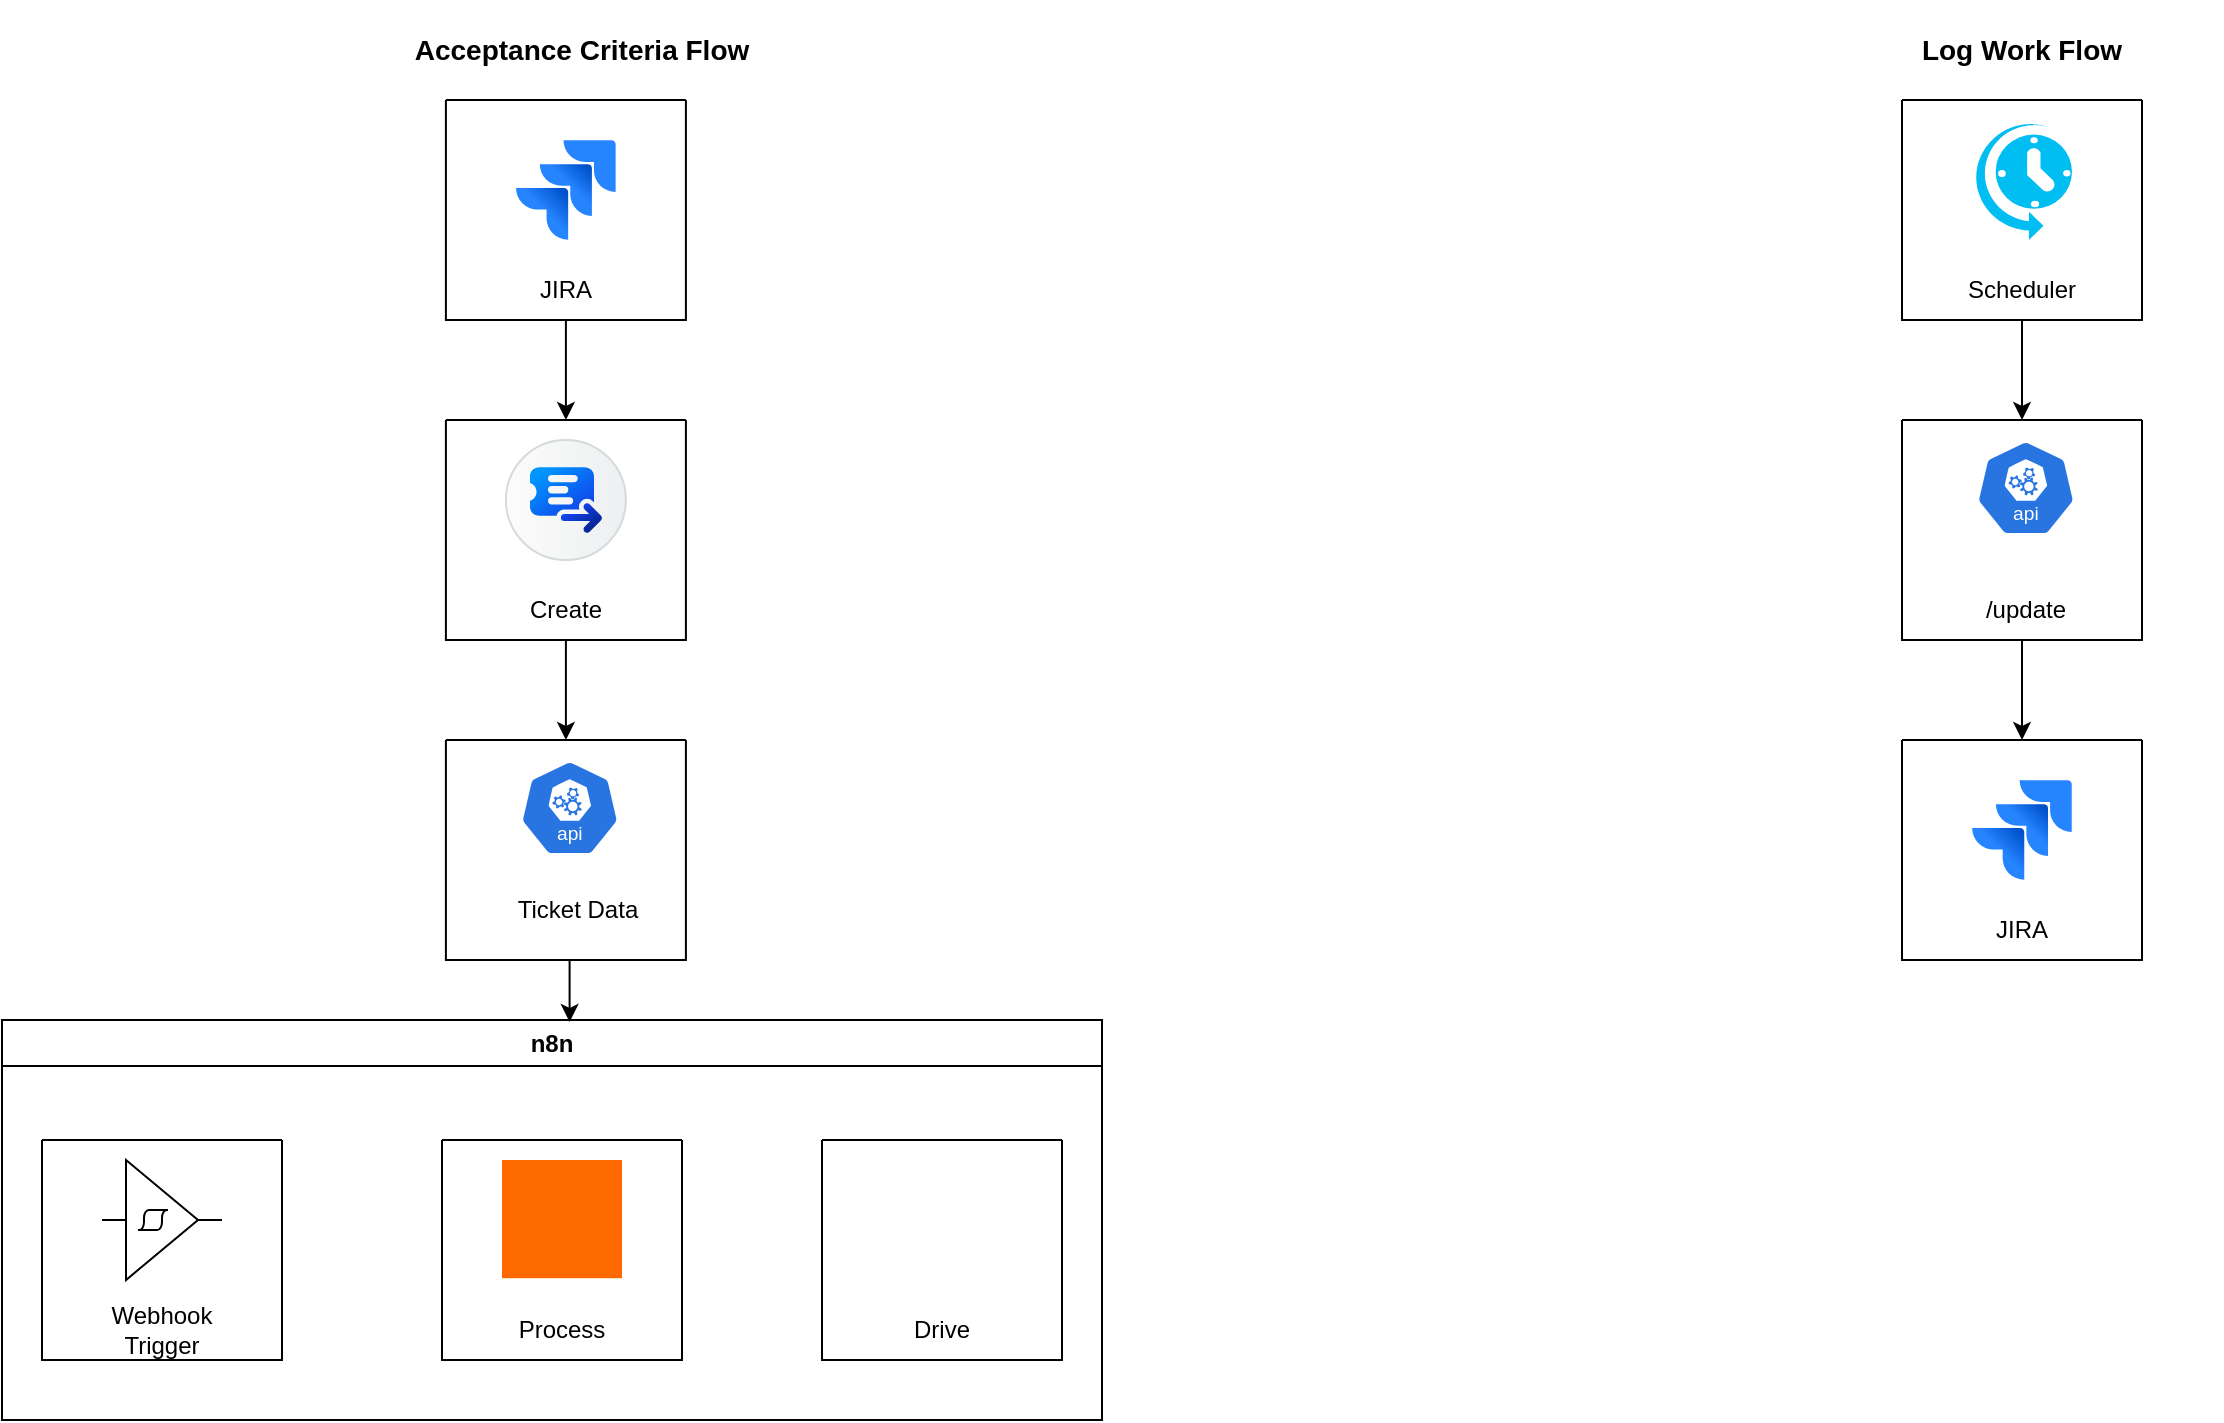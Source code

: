 <mxfile version="28.2.1">
  <diagram name="Page-1" id="kxSL7I1HlcYFvT0LqZUk">
    <mxGraphModel dx="1426" dy="790" grid="1" gridSize="10" guides="1" tooltips="1" connect="1" arrows="1" fold="1" page="1" pageScale="1" pageWidth="827" pageHeight="1169" math="0" shadow="0">
      <root>
        <mxCell id="0" />
        <mxCell id="1" parent="0" />
        <mxCell id="uzxge04KYRy5R-QWPpid-1" value="" style="swimlane;startSize=0;" parent="1" vertex="1">
          <mxGeometry x="581.95" y="170" width="120" height="110" as="geometry" />
        </mxCell>
        <mxCell id="uzxge04KYRy5R-QWPpid-2" value="JIRA" style="text;html=1;align=center;verticalAlign=middle;whiteSpace=wrap;rounded=0;" parent="uzxge04KYRy5R-QWPpid-1" vertex="1">
          <mxGeometry x="30" y="80" width="60" height="30" as="geometry" />
        </mxCell>
        <mxCell id="uzxge04KYRy5R-QWPpid-3" value="" style="image;html=1;image=img/lib/atlassian/Jira_Logo.svg;" parent="uzxge04KYRy5R-QWPpid-1" vertex="1">
          <mxGeometry x="35.0" y="20" width="50" height="50" as="geometry" />
        </mxCell>
        <mxCell id="uzxge04KYRy5R-QWPpid-4" value="" style="shape=mxgraph.sap.icon;labelPosition=center;verticalLabelPosition=bottom;align=center;verticalAlign=top;strokeWidth=1;strokeColor=#D5DADD;fillColor=#EDEFF0;gradientColor=#FCFCFC;gradientDirection=west;aspect=fixed;SAPIcon=Service_Ticket_Intelligence2" parent="1" vertex="1">
          <mxGeometry x="611.95" y="340" width="60" height="60" as="geometry" />
        </mxCell>
        <mxCell id="uzxge04KYRy5R-QWPpid-5" value="" style="swimlane;startSize=0;" parent="1" vertex="1">
          <mxGeometry x="581.95" y="330" width="120" height="110" as="geometry" />
        </mxCell>
        <mxCell id="uzxge04KYRy5R-QWPpid-6" value="Create" style="text;html=1;align=center;verticalAlign=middle;whiteSpace=wrap;rounded=0;" parent="uzxge04KYRy5R-QWPpid-5" vertex="1">
          <mxGeometry x="30" y="80" width="60" height="30" as="geometry" />
        </mxCell>
        <mxCell id="uzxge04KYRy5R-QWPpid-7" value="" style="swimlane;startSize=0;" parent="1" vertex="1">
          <mxGeometry x="581.95" y="490" width="120" height="110" as="geometry" />
        </mxCell>
        <mxCell id="uzxge04KYRy5R-QWPpid-8" value="Ticket Data" style="text;html=1;align=center;verticalAlign=middle;whiteSpace=wrap;rounded=0;" parent="uzxge04KYRy5R-QWPpid-7" vertex="1">
          <mxGeometry x="31.95" y="70" width="68.05" height="30" as="geometry" />
        </mxCell>
        <mxCell id="uzxge04KYRy5R-QWPpid-9" value="" style="aspect=fixed;sketch=0;html=1;dashed=0;whitespace=wrap;verticalLabelPosition=bottom;verticalAlign=top;fillColor=#2875E2;strokeColor=#ffffff;points=[[0.005,0.63,0],[0.1,0.2,0],[0.9,0.2,0],[0.5,0,0],[0.995,0.63,0],[0.72,0.99,0],[0.5,1,0],[0.28,0.99,0]];shape=mxgraph.kubernetes.icon2;kubernetesLabel=1;prIcon=api" parent="uzxge04KYRy5R-QWPpid-7" vertex="1">
          <mxGeometry x="36.95" y="10" width="50" height="48" as="geometry" />
        </mxCell>
        <mxCell id="uzxge04KYRy5R-QWPpid-10" style="edgeStyle=orthogonalEdgeStyle;rounded=0;orthogonalLoop=1;jettySize=auto;html=1;exitX=0.5;exitY=1;exitDx=0;exitDy=0;entryX=0.5;entryY=0;entryDx=0;entryDy=0;" parent="1" source="uzxge04KYRy5R-QWPpid-2" target="uzxge04KYRy5R-QWPpid-5" edge="1">
          <mxGeometry relative="1" as="geometry" />
        </mxCell>
        <mxCell id="uzxge04KYRy5R-QWPpid-11" style="edgeStyle=orthogonalEdgeStyle;rounded=0;orthogonalLoop=1;jettySize=auto;html=1;exitX=0.5;exitY=1;exitDx=0;exitDy=0;entryX=0.5;entryY=0;entryDx=0;entryDy=0;" parent="1" source="uzxge04KYRy5R-QWPpid-6" target="uzxge04KYRy5R-QWPpid-7" edge="1">
          <mxGeometry relative="1" as="geometry" />
        </mxCell>
        <mxCell id="uzxge04KYRy5R-QWPpid-12" value="n8n" style="swimlane;whiteSpace=wrap;html=1;startSize=23;" parent="1" vertex="1">
          <mxGeometry x="360" y="630" width="550" height="200" as="geometry" />
        </mxCell>
        <mxCell id="uzxge04KYRy5R-QWPpid-13" value="" style="verticalLabelPosition=bottom;shadow=0;dashed=0;align=center;html=1;verticalAlign=top;shape=mxgraph.electrical.logic_gates.schmitt_trigger;" parent="uzxge04KYRy5R-QWPpid-12" vertex="1">
          <mxGeometry x="50" y="70" width="60" height="60" as="geometry" />
        </mxCell>
        <mxCell id="uzxge04KYRy5R-QWPpid-14" value="" style="points=[];aspect=fixed;html=1;align=center;shadow=0;dashed=0;fillColor=#FF6A00;strokeColor=none;shape=mxgraph.alibaba_cloud.multimediaai;" parent="uzxge04KYRy5R-QWPpid-12" vertex="1">
          <mxGeometry x="250" y="70.0" width="60" height="59.1" as="geometry" />
        </mxCell>
        <mxCell id="uzxge04KYRy5R-QWPpid-15" value="" style="swimlane;startSize=0;" parent="uzxge04KYRy5R-QWPpid-12" vertex="1">
          <mxGeometry x="20" y="60" width="120" height="110" as="geometry" />
        </mxCell>
        <mxCell id="uzxge04KYRy5R-QWPpid-16" value="Webhook Trigger" style="text;html=1;align=center;verticalAlign=middle;whiteSpace=wrap;rounded=0;" parent="uzxge04KYRy5R-QWPpid-15" vertex="1">
          <mxGeometry x="30" y="80" width="60" height="30" as="geometry" />
        </mxCell>
        <mxCell id="uzxge04KYRy5R-QWPpid-17" value="" style="swimlane;startSize=0;" parent="uzxge04KYRy5R-QWPpid-12" vertex="1">
          <mxGeometry x="220" y="60" width="120" height="110" as="geometry" />
        </mxCell>
        <mxCell id="uzxge04KYRy5R-QWPpid-18" value="Process" style="text;html=1;align=center;verticalAlign=middle;whiteSpace=wrap;rounded=0;" parent="uzxge04KYRy5R-QWPpid-17" vertex="1">
          <mxGeometry x="30" y="80" width="60" height="30" as="geometry" />
        </mxCell>
        <mxCell id="uzxge04KYRy5R-QWPpid-19" value="" style="swimlane;startSize=0;" parent="uzxge04KYRy5R-QWPpid-12" vertex="1">
          <mxGeometry x="410" y="60" width="120" height="110" as="geometry" />
        </mxCell>
        <mxCell id="uzxge04KYRy5R-QWPpid-20" value="Drive" style="text;html=1;align=center;verticalAlign=middle;whiteSpace=wrap;rounded=0;" parent="uzxge04KYRy5R-QWPpid-19" vertex="1">
          <mxGeometry x="30" y="80" width="60" height="30" as="geometry" />
        </mxCell>
        <mxCell id="uzxge04KYRy5R-QWPpid-21" value="" style="shape=image;html=1;verticalAlign=top;verticalLabelPosition=bottom;labelBackgroundColor=#ffffff;imageAspect=0;aspect=fixed;image=https://icons.diagrams.net/icon-cache1/Social_Network-2542/32-1462.svg" parent="uzxge04KYRy5R-QWPpid-19" vertex="1">
          <mxGeometry x="32.5" y="12.05" width="55" height="55" as="geometry" />
        </mxCell>
        <mxCell id="uzxge04KYRy5R-QWPpid-22" style="edgeStyle=orthogonalEdgeStyle;rounded=0;orthogonalLoop=1;jettySize=auto;html=1;exitX=0.5;exitY=1;exitDx=0;exitDy=0;entryX=0.516;entryY=0.005;entryDx=0;entryDy=0;entryPerimeter=0;" parent="1" target="uzxge04KYRy5R-QWPpid-12" edge="1">
          <mxGeometry relative="1" as="geometry">
            <mxPoint x="641.95" y="600" as="sourcePoint" />
          </mxGeometry>
        </mxCell>
        <mxCell id="y7FQ2Js1gXVT7M8eXXRd-2" value="" style="swimlane;startSize=0;" vertex="1" parent="1">
          <mxGeometry x="1310" y="170" width="120" height="110" as="geometry" />
        </mxCell>
        <mxCell id="y7FQ2Js1gXVT7M8eXXRd-3" value="Scheduler" style="text;html=1;align=center;verticalAlign=middle;whiteSpace=wrap;rounded=0;" vertex="1" parent="y7FQ2Js1gXVT7M8eXXRd-2">
          <mxGeometry x="30" y="80" width="60" height="30" as="geometry" />
        </mxCell>
        <mxCell id="y7FQ2Js1gXVT7M8eXXRd-4" value="" style="verticalLabelPosition=bottom;html=1;verticalAlign=top;align=center;strokeColor=none;fillColor=#00BEF2;shape=mxgraph.azure.scheduler;pointerEvents=1;" vertex="1" parent="y7FQ2Js1gXVT7M8eXXRd-2">
          <mxGeometry x="35" y="10" width="50" height="60" as="geometry" />
        </mxCell>
        <mxCell id="y7FQ2Js1gXVT7M8eXXRd-20" value="" style="edgeStyle=orthogonalEdgeStyle;rounded=0;orthogonalLoop=1;jettySize=auto;html=1;entryX=0.5;entryY=0;entryDx=0;entryDy=0;" edge="1" parent="1" source="y7FQ2Js1gXVT7M8eXXRd-5" target="y7FQ2Js1gXVT7M8eXXRd-11">
          <mxGeometry relative="1" as="geometry" />
        </mxCell>
        <mxCell id="y7FQ2Js1gXVT7M8eXXRd-5" value="" style="swimlane;startSize=0;" vertex="1" parent="1">
          <mxGeometry x="1310" y="330" width="120" height="110" as="geometry" />
        </mxCell>
        <mxCell id="y7FQ2Js1gXVT7M8eXXRd-6" value="/update" style="text;html=1;align=center;verticalAlign=middle;whiteSpace=wrap;rounded=0;" vertex="1" parent="y7FQ2Js1gXVT7M8eXXRd-5">
          <mxGeometry x="31.95" y="80" width="60" height="30" as="geometry" />
        </mxCell>
        <mxCell id="y7FQ2Js1gXVT7M8eXXRd-7" value="" style="aspect=fixed;sketch=0;html=1;dashed=0;whitespace=wrap;verticalLabelPosition=bottom;verticalAlign=top;fillColor=#2875E2;strokeColor=#ffffff;points=[[0.005,0.63,0],[0.1,0.2,0],[0.9,0.2,0],[0.5,0,0],[0.995,0.63,0],[0.72,0.99,0],[0.5,1,0],[0.28,0.99,0]];shape=mxgraph.kubernetes.icon2;kubernetesLabel=1;prIcon=api" vertex="1" parent="y7FQ2Js1gXVT7M8eXXRd-5">
          <mxGeometry x="36.95" y="10" width="50" height="48" as="geometry" />
        </mxCell>
        <mxCell id="y7FQ2Js1gXVT7M8eXXRd-11" value="" style="swimlane;startSize=0;" vertex="1" parent="1">
          <mxGeometry x="1310" y="490" width="120" height="110" as="geometry" />
        </mxCell>
        <mxCell id="y7FQ2Js1gXVT7M8eXXRd-12" value="JIRA" style="text;html=1;align=center;verticalAlign=middle;whiteSpace=wrap;rounded=0;" vertex="1" parent="y7FQ2Js1gXVT7M8eXXRd-11">
          <mxGeometry x="30" y="80" width="60" height="30" as="geometry" />
        </mxCell>
        <mxCell id="y7FQ2Js1gXVT7M8eXXRd-13" value="" style="image;html=1;image=img/lib/atlassian/Jira_Logo.svg;" vertex="1" parent="y7FQ2Js1gXVT7M8eXXRd-11">
          <mxGeometry x="35.0" y="20" width="50" height="50" as="geometry" />
        </mxCell>
        <mxCell id="y7FQ2Js1gXVT7M8eXXRd-14" style="edgeStyle=orthogonalEdgeStyle;rounded=0;orthogonalLoop=1;jettySize=auto;html=1;exitX=0.5;exitY=1;exitDx=0;exitDy=0;entryX=0.5;entryY=0;entryDx=0;entryDy=0;" edge="1" parent="1" source="y7FQ2Js1gXVT7M8eXXRd-3" target="y7FQ2Js1gXVT7M8eXXRd-5">
          <mxGeometry relative="1" as="geometry" />
        </mxCell>
        <mxCell id="y7FQ2Js1gXVT7M8eXXRd-21" value="&lt;b&gt;&lt;font style=&quot;font-size: 14px;&quot;&gt;Acceptance Criteria Flow&lt;/font&gt;&lt;/b&gt;" style="text;html=1;align=center;verticalAlign=middle;whiteSpace=wrap;rounded=0;" vertex="1" parent="1">
          <mxGeometry x="550" y="120" width="200" height="50" as="geometry" />
        </mxCell>
        <mxCell id="y7FQ2Js1gXVT7M8eXXRd-25" value="&lt;b&gt;&lt;font style=&quot;font-size: 14px;&quot;&gt;Log Work Flow&lt;/font&gt;&lt;/b&gt;" style="text;html=1;align=center;verticalAlign=middle;whiteSpace=wrap;rounded=0;" vertex="1" parent="1">
          <mxGeometry x="1270" y="120" width="200" height="50" as="geometry" />
        </mxCell>
      </root>
    </mxGraphModel>
  </diagram>
</mxfile>

